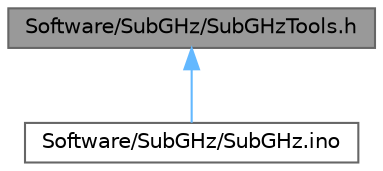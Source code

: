 digraph "Software/SubGHz/SubGHzTools.h"
{
 // LATEX_PDF_SIZE
  bgcolor="transparent";
  edge [fontname=Helvetica,fontsize=10,labelfontname=Helvetica,labelfontsize=10];
  node [fontname=Helvetica,fontsize=10,shape=box,height=0.2,width=0.4];
  Node1 [id="Node000001",label="Software/SubGHz/SubGHzTools.h",height=0.2,width=0.4,color="gray40", fillcolor="grey60", style="filled", fontcolor="black",tooltip="Library for Sub-GHz attack tools."];
  Node1 -> Node2 [id="edge1_Node000001_Node000002",dir="back",color="steelblue1",style="solid",tooltip=" "];
  Node2 [id="Node000002",label="Software/SubGHz/SubGHz.ino",height=0.2,width=0.4,color="grey40", fillcolor="white", style="filled",URL="$SubGHz_8ino.html",tooltip="Test program for Sub-GHz attack tools."];
}
